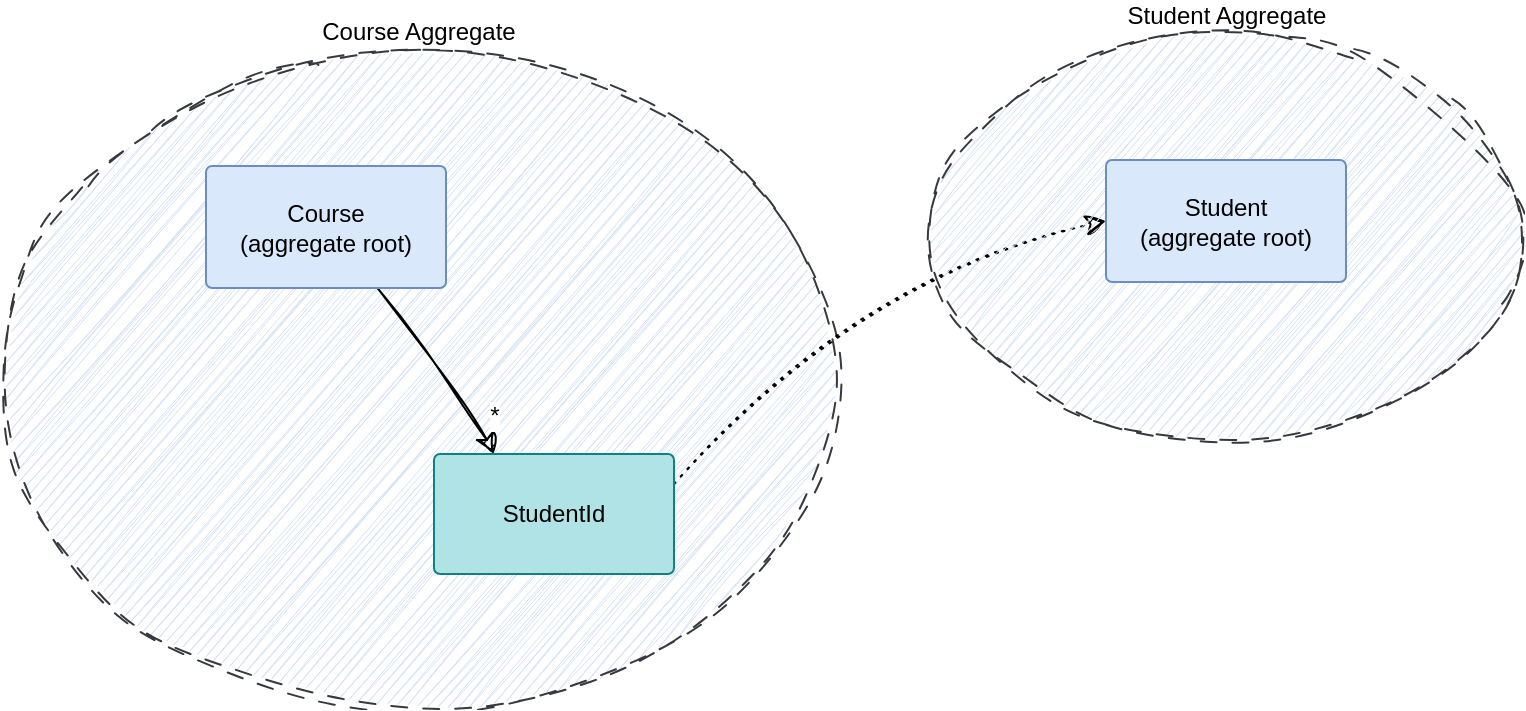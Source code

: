 <mxfile version="26.1.3">
  <diagram name="Page-1" id="ye45J8PKRT6hVtRGAUmR">
    <mxGraphModel dx="1262" dy="1927" grid="0" gridSize="10" guides="1" tooltips="1" connect="1" arrows="1" fold="1" page="0" pageScale="1" pageWidth="827" pageHeight="1169" math="0" shadow="0">
      <root>
        <mxCell id="0" />
        <mxCell id="1" parent="0" />
        <mxCell id="KVps6kfmWuWMTPh3L6cP-2" value="Course Aggregate" style="ellipse;whiteSpace=wrap;html=1;sketch=1;curveFitting=1;jiggle=2;dashed=1;dashPattern=8 8;labelPosition=center;verticalLabelPosition=top;align=center;verticalAlign=bottom;spacing=2;fillColor=#D4E1F5;strokeColor=#36393d;" vertex="1" parent="1">
          <mxGeometry x="-143" y="-218" width="417" height="329" as="geometry" />
        </mxCell>
        <mxCell id="KVps6kfmWuWMTPh3L6cP-4" style="edgeStyle=none;curved=1;rounded=0;orthogonalLoop=1;jettySize=auto;html=1;entryX=0.25;entryY=0;entryDx=0;entryDy=0;fontSize=12;startSize=8;endSize=8;sketch=1;curveFitting=1;jiggle=2;" edge="1" parent="1" source="KVps6kfmWuWMTPh3L6cP-1" target="KVps6kfmWuWMTPh3L6cP-3">
          <mxGeometry relative="1" as="geometry">
            <Array as="points">
              <mxPoint x="86" y="-50" />
            </Array>
          </mxGeometry>
        </mxCell>
        <mxCell id="KVps6kfmWuWMTPh3L6cP-9" value="*" style="edgeLabel;html=1;align=center;verticalAlign=middle;resizable=0;points=[];fontSize=12;" vertex="1" connectable="0" parent="KVps6kfmWuWMTPh3L6cP-4">
          <mxGeometry x="0.688" y="3" relative="1" as="geometry">
            <mxPoint x="4" y="-4" as="offset" />
          </mxGeometry>
        </mxCell>
        <mxCell id="KVps6kfmWuWMTPh3L6cP-1" value="Course&lt;div&gt;(aggregate root)&lt;/div&gt;" style="rounded=1;whiteSpace=wrap;html=1;arcSize=5;fillColor=#dae8fc;strokeColor=#6c8ebf;" vertex="1" parent="1">
          <mxGeometry x="-41" y="-160" width="120" height="61" as="geometry" />
        </mxCell>
        <mxCell id="KVps6kfmWuWMTPh3L6cP-16" style="edgeStyle=none;curved=1;rounded=0;orthogonalLoop=1;jettySize=auto;html=1;exitX=1;exitY=0.25;exitDx=0;exitDy=0;entryX=0;entryY=0.5;entryDx=0;entryDy=0;fontSize=12;startSize=8;endSize=8;sketch=1;curveFitting=1;jiggle=2;dashed=1;dashPattern=1 4;" edge="1" parent="1" source="KVps6kfmWuWMTPh3L6cP-3" target="KVps6kfmWuWMTPh3L6cP-14">
          <mxGeometry relative="1" as="geometry">
            <Array as="points">
              <mxPoint x="283" y="-105" />
            </Array>
          </mxGeometry>
        </mxCell>
        <mxCell id="KVps6kfmWuWMTPh3L6cP-3" value="StudentId" style="rounded=1;whiteSpace=wrap;html=1;arcSize=5;fillColor=#b0e3e6;strokeColor=#0e8088;" vertex="1" parent="1">
          <mxGeometry x="73" y="-16" width="120" height="60" as="geometry" />
        </mxCell>
        <mxCell id="KVps6kfmWuWMTPh3L6cP-11" value="Student Aggregate" style="ellipse;whiteSpace=wrap;html=1;sketch=1;curveFitting=1;jiggle=2;dashed=1;dashPattern=8 8;labelPosition=center;verticalLabelPosition=top;align=center;verticalAlign=bottom;spacing=2;fillColor=#D4E1F5;strokeColor=#36393d;" vertex="1" parent="1">
          <mxGeometry x="320.5" y="-226" width="297" height="202" as="geometry" />
        </mxCell>
        <mxCell id="KVps6kfmWuWMTPh3L6cP-14" value="Student&lt;div&gt;(aggregate root)&lt;/div&gt;" style="rounded=1;whiteSpace=wrap;html=1;arcSize=5;fillColor=#dae8fc;strokeColor=#6c8ebf;" vertex="1" parent="1">
          <mxGeometry x="409" y="-163" width="120" height="61" as="geometry" />
        </mxCell>
      </root>
    </mxGraphModel>
  </diagram>
</mxfile>
